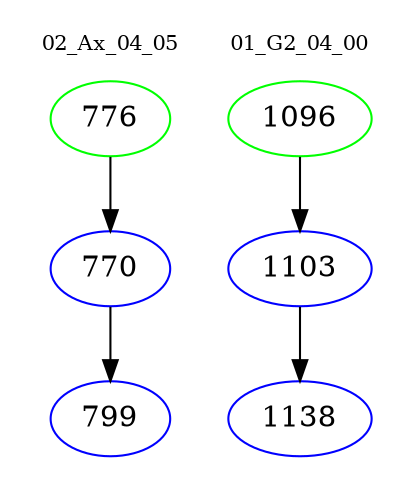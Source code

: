 digraph{
subgraph cluster_0 {
color = white
label = "02_Ax_04_05";
fontsize=10;
T0_776 [label="776", color="green"]
T0_776 -> T0_770 [color="black"]
T0_770 [label="770", color="blue"]
T0_770 -> T0_799 [color="black"]
T0_799 [label="799", color="blue"]
}
subgraph cluster_1 {
color = white
label = "01_G2_04_00";
fontsize=10;
T1_1096 [label="1096", color="green"]
T1_1096 -> T1_1103 [color="black"]
T1_1103 [label="1103", color="blue"]
T1_1103 -> T1_1138 [color="black"]
T1_1138 [label="1138", color="blue"]
}
}
